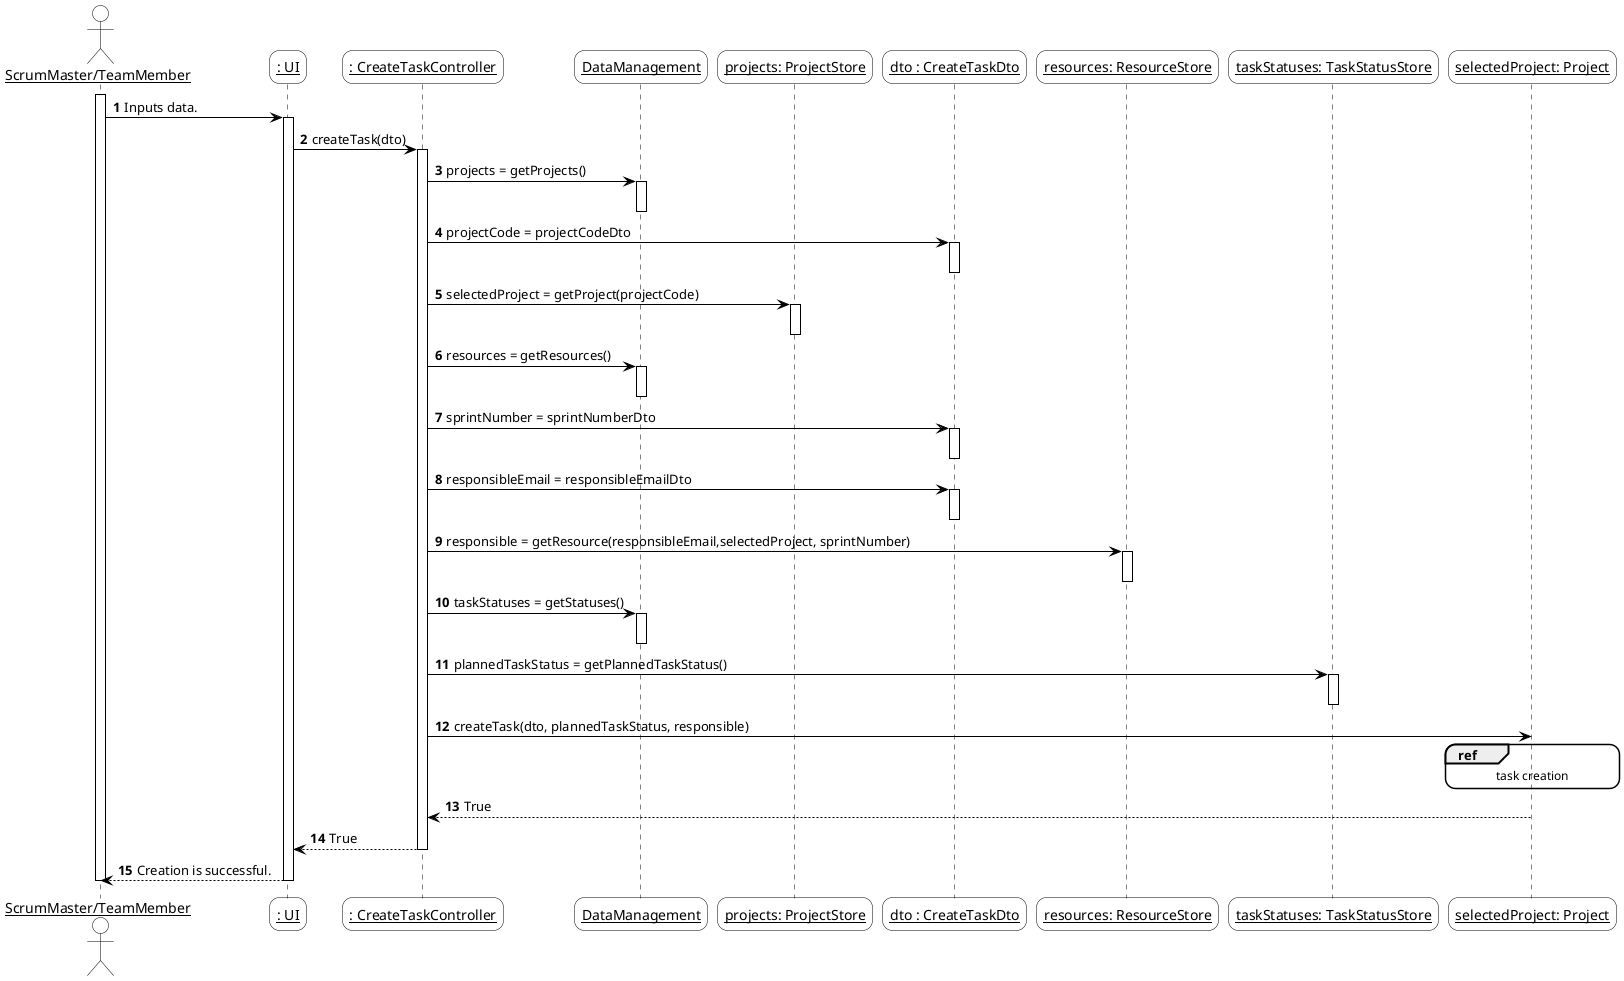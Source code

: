 @startuml
'https://plantuml.com/sequence-diagramskinparam sequenceArrowThickness 2
skinparam roundcorner 20
skinparam maxmessagesize 0
skinparam sequenceParticipant underline
skinparam sequence {
ArrowColor black
ActorBorderColor #black
LifeLineBorderColor black
LifeLineBackgroundColor white
ParticipantBorderColor black
ParticipantBackgroundColor #transparent
ParticipantFontName Aapex
ParticipantFontSize 14
ParticipantFontColor black
ActorBackgroundColor #transparent
ActorFontColor black
ActorFontSize 14
ActorFontName Aapex
}
autonumber

actor "ScrumMaster/TeamMember" as SM

participant ": UI" as UI
participant ": CreateTaskController" as controller
participant DataManagement as dm
participant "projects: ProjectStore" as projects
participant "dto : CreateTaskDto" as dto
participant "resources: ResourceStore" as resources
participant "taskStatuses: TaskStatusStore" as taskStatuses
participant "selectedProject: Project" as project

activate SM
    SM -> UI : Inputs data.
    activate UI
        UI -> controller : createTask(dto)
        activate controller
            controller -> dm : projects = getProjects()
            activate dm
            deactivate dm
            controller -> dto : projectCode = projectCodeDto
            activate dto
            deactivate dto
            controller -> projects : selectedProject = getProject(projectCode)
            activate projects
            deactivate projects
            controller -> dm : resources = getResources()
            activate dm
            deactivate dm
            controller -> dto : sprintNumber = sprintNumberDto
            activate dto
            deactivate dto
            controller -> dto : responsibleEmail = responsibleEmailDto
            activate dto
            deactivate dto
            controller -> resources : responsible = getResource(responsibleEmail,selectedProject, sprintNumber)
            activate resources
            deactivate resources
            controller -> dm : taskStatuses = getStatuses()
            activate dm
            deactivate dm
            controller -> taskStatuses : plannedTaskStatus = getPlannedTaskStatus()
            activate taskStatuses
            deactivate taskStatuses
            controller -> project : createTask(dto, plannedTaskStatus, responsible)
            ref over project : task creation
            project --> controller : True
            deactivate project
            controller --> UI : True
        deactivate controller
        UI --> SM : Creation is successful.
    deactivate UI
deactivate SM
@enduml